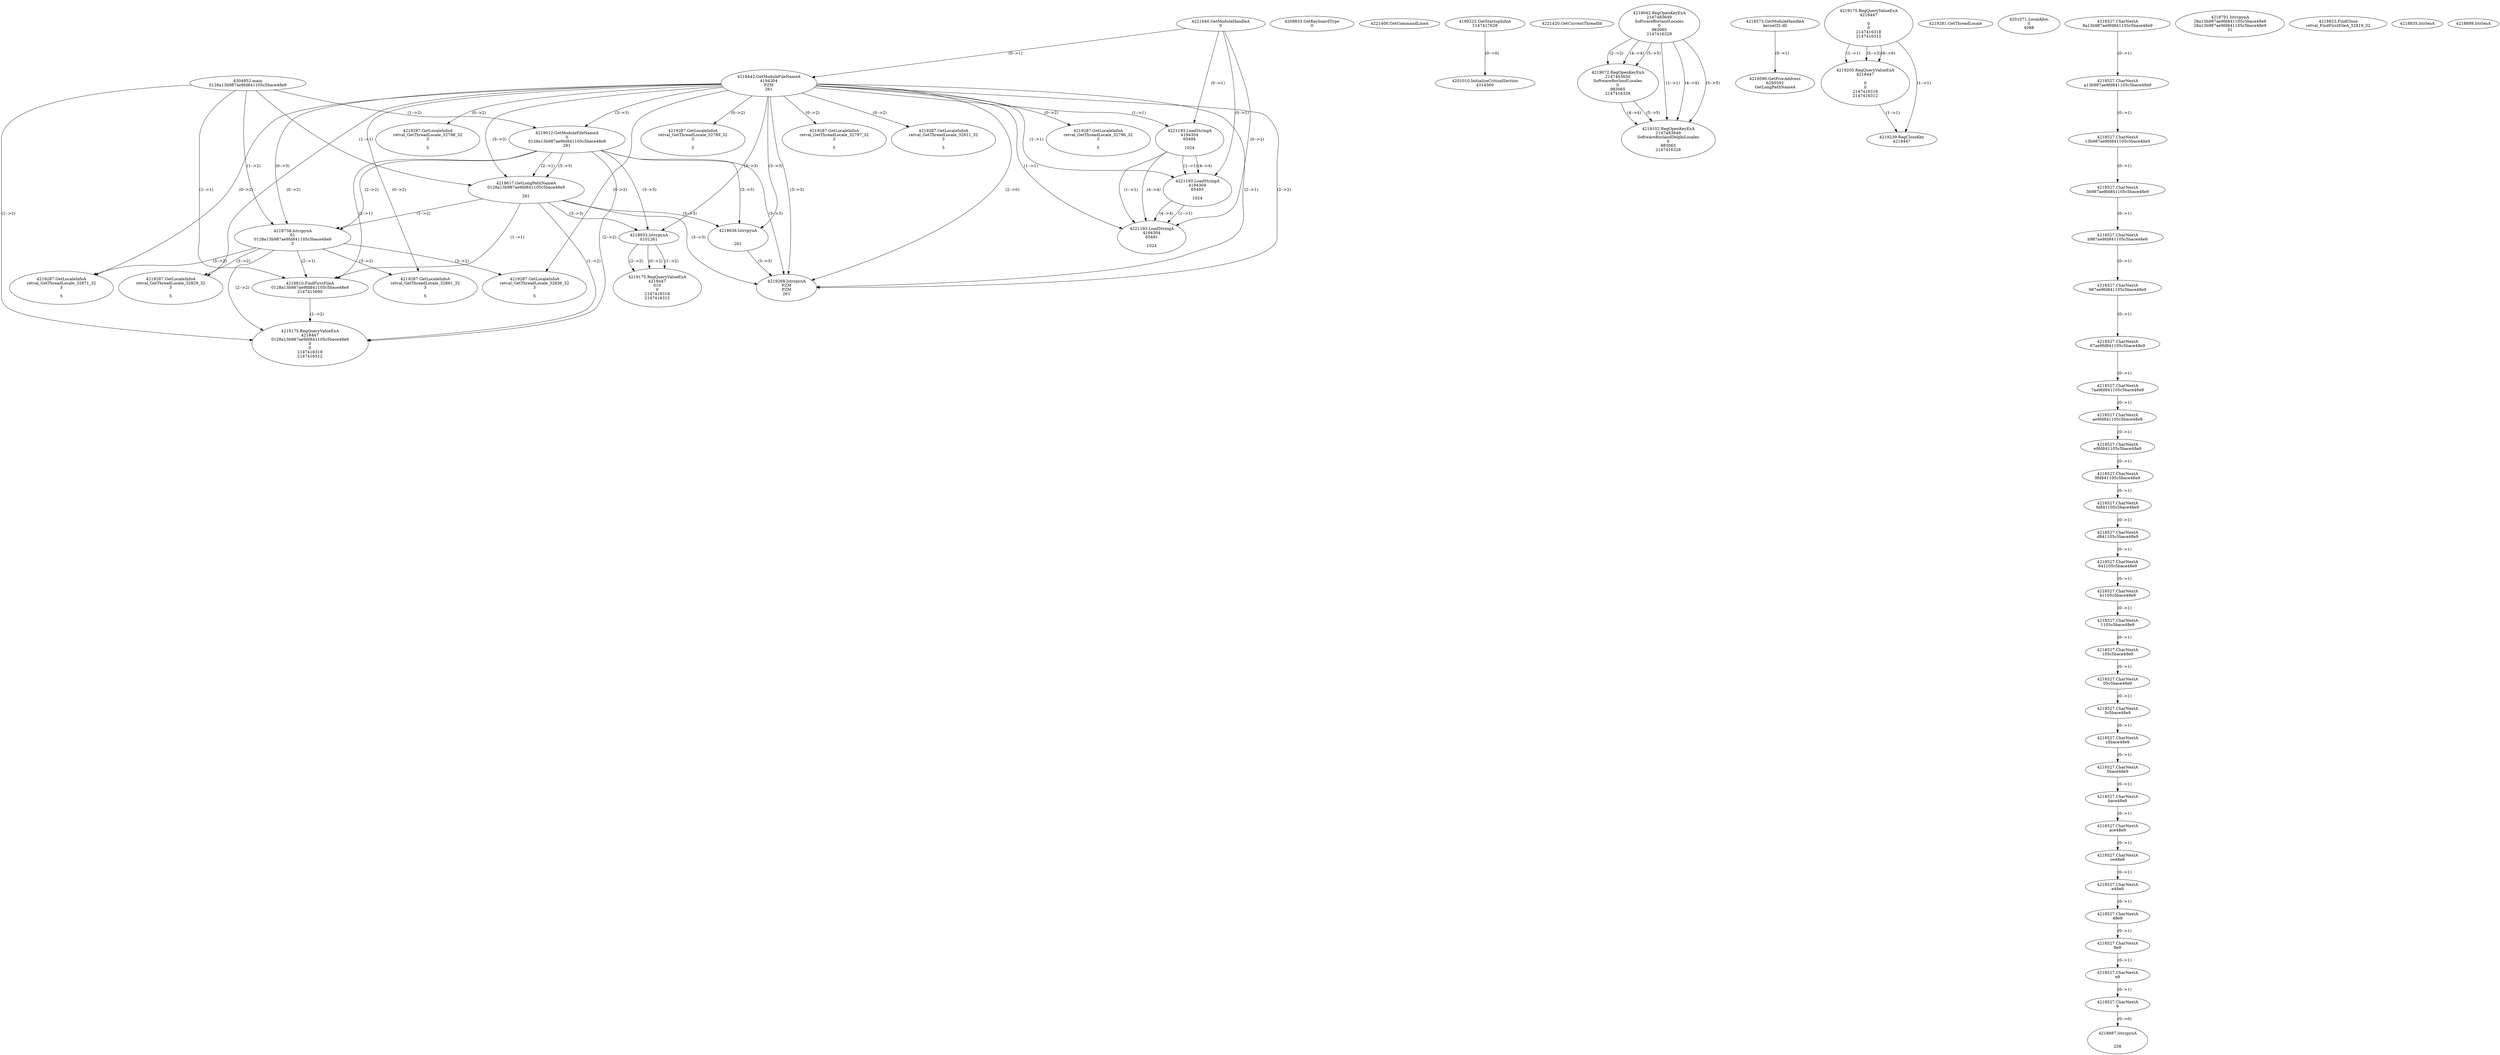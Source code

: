 // Global SCDG with merge call
digraph {
	0 [label="4304852.main
0128a13b987ae9fd841105c5bace48e9"]
	1 [label="4221640.GetModuleHandleA
0"]
	2 [label="4208833.GetKeyboardType
0"]
	3 [label="4221400.GetCommandLineA
"]
	4 [label="4199222.GetStartupInfoA
2147417628"]
	5 [label="4221420.GetCurrentThreadId
"]
	6 [label="4218442.GetModuleFileNameA
4194304
PZM
261"]
	1 -> 6 [label="(0-->1)"]
	7 [label="4219012.GetModuleFileNameA
0
0128a13b987ae9fd841105c5bace48e9
261"]
	0 -> 7 [label="(1-->2)"]
	6 -> 7 [label="(3-->3)"]
	8 [label="4219042.RegOpenKeyExA
2147483649
Software\Borland\Locales
0
983065
2147416328"]
	9 [label="4218573.GetModuleHandleA
kernel32.dll"]
	10 [label="4218590.GetProcAddress
6295592
GetLongPathNameA"]
	9 -> 10 [label="(0-->1)"]
	11 [label="4218617.GetLongPathNameA
0128a13b987ae9fd841105c5bace48e9

261"]
	0 -> 11 [label="(1-->1)"]
	7 -> 11 [label="(2-->1)"]
	6 -> 11 [label="(3-->3)"]
	7 -> 11 [label="(3-->3)"]
	12 [label="4218638.lstrcpynA


261"]
	6 -> 12 [label="(3-->3)"]
	7 -> 12 [label="(3-->3)"]
	11 -> 12 [label="(3-->3)"]
	13 [label="4219175.RegQueryValueExA
4218447

0
0
2147416318
2147416312"]
	14 [label="4219205.RegQueryValueExA
4218447

0
0
2147416318
2147416312"]
	13 -> 14 [label="(1-->1)"]
	13 -> 14 [label="(5-->5)"]
	13 -> 14 [label="(6-->6)"]
	15 [label="4219239.RegCloseKey
4218447"]
	13 -> 15 [label="(1-->1)"]
	14 -> 15 [label="(1-->1)"]
	16 [label="4219268.lstrcpynA
PZM
PZM
261"]
	6 -> 16 [label="(2-->1)"]
	6 -> 16 [label="(2-->2)"]
	6 -> 16 [label="(3-->3)"]
	7 -> 16 [label="(3-->3)"]
	11 -> 16 [label="(3-->3)"]
	12 -> 16 [label="(3-->3)"]
	6 -> 16 [label="(2-->0)"]
	17 [label="4219281.GetThreadLocale
"]
	18 [label="4219287.GetLocaleInfoA
retval_GetThreadLocale_32796_32
3

5"]
	6 -> 18 [label="(0-->2)"]
	19 [label="4221193.LoadStringA
4194304
65494

1024"]
	1 -> 19 [label="(0-->1)"]
	6 -> 19 [label="(1-->1)"]
	20 [label="4221193.LoadStringA
4194304
65493

1024"]
	1 -> 20 [label="(0-->1)"]
	6 -> 20 [label="(1-->1)"]
	19 -> 20 [label="(1-->1)"]
	19 -> 20 [label="(4-->4)"]
	21 [label="4201010.InitializeCriticalSection
4314560"]
	4 -> 21 [label="(0-->0)"]
	22 [label="4201071.LocalAlloc
0
4088"]
	23 [label="4218738.lstrcpynA
01
0128a13b987ae9fd841105c5bace48e9
3"]
	0 -> 23 [label="(1-->2)"]
	7 -> 23 [label="(2-->2)"]
	11 -> 23 [label="(1-->2)"]
	6 -> 23 [label="(0-->3)"]
	24 [label="4218527.CharNextA
8a13b987ae9fd841105c5bace48e9"]
	25 [label="4218527.CharNextA
a13b987ae9fd841105c5bace48e9"]
	24 -> 25 [label="(0-->1)"]
	26 [label="4218527.CharNextA
13b987ae9fd841105c5bace48e9"]
	25 -> 26 [label="(0-->1)"]
	27 [label="4218527.CharNextA
3b987ae9fd841105c5bace48e9"]
	26 -> 27 [label="(0-->1)"]
	28 [label="4218527.CharNextA
b987ae9fd841105c5bace48e9"]
	27 -> 28 [label="(0-->1)"]
	29 [label="4218527.CharNextA
987ae9fd841105c5bace48e9"]
	28 -> 29 [label="(0-->1)"]
	30 [label="4218527.CharNextA
87ae9fd841105c5bace48e9"]
	29 -> 30 [label="(0-->1)"]
	31 [label="4218527.CharNextA
7ae9fd841105c5bace48e9"]
	30 -> 31 [label="(0-->1)"]
	32 [label="4218527.CharNextA
ae9fd841105c5bace48e9"]
	31 -> 32 [label="(0-->1)"]
	33 [label="4218527.CharNextA
e9fd841105c5bace48e9"]
	32 -> 33 [label="(0-->1)"]
	34 [label="4218527.CharNextA
9fd841105c5bace48e9"]
	33 -> 34 [label="(0-->1)"]
	35 [label="4218527.CharNextA
fd841105c5bace48e9"]
	34 -> 35 [label="(0-->1)"]
	36 [label="4218527.CharNextA
d841105c5bace48e9"]
	35 -> 36 [label="(0-->1)"]
	37 [label="4218527.CharNextA
841105c5bace48e9"]
	36 -> 37 [label="(0-->1)"]
	38 [label="4218527.CharNextA
41105c5bace48e9"]
	37 -> 38 [label="(0-->1)"]
	39 [label="4218527.CharNextA
1105c5bace48e9"]
	38 -> 39 [label="(0-->1)"]
	40 [label="4218527.CharNextA
105c5bace48e9"]
	39 -> 40 [label="(0-->1)"]
	41 [label="4218527.CharNextA
05c5bace48e9"]
	40 -> 41 [label="(0-->1)"]
	42 [label="4218527.CharNextA
5c5bace48e9"]
	41 -> 42 [label="(0-->1)"]
	43 [label="4218527.CharNextA
c5bace48e9"]
	42 -> 43 [label="(0-->1)"]
	44 [label="4218527.CharNextA
5bace48e9"]
	43 -> 44 [label="(0-->1)"]
	45 [label="4218527.CharNextA
bace48e9"]
	44 -> 45 [label="(0-->1)"]
	46 [label="4218527.CharNextA
ace48e9"]
	45 -> 46 [label="(0-->1)"]
	47 [label="4218527.CharNextA
ce48e9"]
	46 -> 47 [label="(0-->1)"]
	48 [label="4218527.CharNextA
e48e9"]
	47 -> 48 [label="(0-->1)"]
	49 [label="4218527.CharNextA
48e9"]
	48 -> 49 [label="(0-->1)"]
	50 [label="4218527.CharNextA
8e9"]
	49 -> 50 [label="(0-->1)"]
	51 [label="4218527.CharNextA
e9"]
	50 -> 51 [label="(0-->1)"]
	52 [label="4218527.CharNextA
9"]
	51 -> 52 [label="(0-->1)"]
	53 [label="4218791.lstrcpynA
28a13b987ae9fd841105c5bace48e9
28a13b987ae9fd841105c5bace48e9
31"]
	54 [label="4218810.FindFirstFileA
0128a13b987ae9fd841105c5bace48e9
2147415690"]
	0 -> 54 [label="(1-->1)"]
	7 -> 54 [label="(2-->1)"]
	11 -> 54 [label="(1-->1)"]
	23 -> 54 [label="(2-->1)"]
	55 [label="4219175.RegQueryValueExA
4218447
0128a13b987ae9fd841105c5bace48e9
0
0
2147416318
2147416312"]
	0 -> 55 [label="(1-->2)"]
	7 -> 55 [label="(2-->2)"]
	11 -> 55 [label="(1-->2)"]
	23 -> 55 [label="(2-->2)"]
	54 -> 55 [label="(1-->2)"]
	56 [label="4219287.GetLocaleInfoA
retval_GetThreadLocale_32871_32
3

5"]
	6 -> 56 [label="(0-->2)"]
	23 -> 56 [label="(3-->2)"]
	57 [label="4219072.RegOpenKeyExA
2147483650
Software\Borland\Locales
0
983065
2147416328"]
	8 -> 57 [label="(2-->2)"]
	8 -> 57 [label="(4-->4)"]
	8 -> 57 [label="(5-->5)"]
	58 [label="4219102.RegOpenKeyExA
2147483649
Software\Borland\Delphi\Locales
0
983065
2147416328"]
	8 -> 58 [label="(1-->1)"]
	8 -> 58 [label="(4-->4)"]
	57 -> 58 [label="(4-->4)"]
	8 -> 58 [label="(5-->5)"]
	57 -> 58 [label="(5-->5)"]
	59 [label="4219287.GetLocaleInfoA
retval_GetThreadLocale_32798_32
3

5"]
	6 -> 59 [label="(0-->2)"]
	60 [label="4221193.LoadStringA
4194304
65491

1024"]
	1 -> 60 [label="(0-->1)"]
	6 -> 60 [label="(1-->1)"]
	19 -> 60 [label="(1-->1)"]
	20 -> 60 [label="(1-->1)"]
	19 -> 60 [label="(4-->4)"]
	20 -> 60 [label="(4-->4)"]
	61 [label="4219287.GetLocaleInfoA
retval_GetThreadLocale_32829_32
3

5"]
	6 -> 61 [label="(0-->2)"]
	23 -> 61 [label="(3-->2)"]
	62 [label="4219287.GetLocaleInfoA
retval_GetThreadLocale_32861_32
3

5"]
	6 -> 62 [label="(0-->2)"]
	23 -> 62 [label="(3-->2)"]
	63 [label="4219287.GetLocaleInfoA
retval_GetThreadLocale_32789_32
3

5"]
	6 -> 63 [label="(0-->2)"]
	64 [label="4218823.FindClose
retval_FindFirstFileA_32819_32"]
	65 [label="4218835.lstrlenA
"]
	66 [label="4218887.lstrcpynA


258"]
	52 -> 66 [label="(0-->0)"]
	67 [label="4218899.lstrlenA
"]
	68 [label="4218933.lstrcpynA
01\
01\
261"]
	6 -> 68 [label="(3-->3)"]
	7 -> 68 [label="(3-->3)"]
	11 -> 68 [label="(3-->3)"]
	69 [label="4219175.RegQueryValueExA
4218447
01\
0
0
2147416318
2147416312"]
	68 -> 69 [label="(1-->2)"]
	68 -> 69 [label="(2-->2)"]
	68 -> 69 [label="(0-->2)"]
	70 [label="4219287.GetLocaleInfoA
retval_GetThreadLocale_32836_32
3

5"]
	6 -> 70 [label="(0-->2)"]
	23 -> 70 [label="(3-->2)"]
	71 [label="4219287.GetLocaleInfoA
retval_GetThreadLocale_32797_32
3

5"]
	6 -> 71 [label="(0-->2)"]
	72 [label="4219287.GetLocaleInfoA
retval_GetThreadLocale_32811_32
3

5"]
	6 -> 72 [label="(0-->2)"]
}
